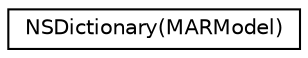digraph "类继承关系图"
{
  edge [fontname="Helvetica",fontsize="10",labelfontname="Helvetica",labelfontsize="10"];
  node [fontname="Helvetica",fontsize="10",shape=record];
  rankdir="LR";
  Node0 [label="NSDictionary(MARModel)",height=0.2,width=0.4,color="black", fillcolor="white", style="filled",URL="$category_n_s_dictionary_07_m_a_r_model_08.html"];
}
